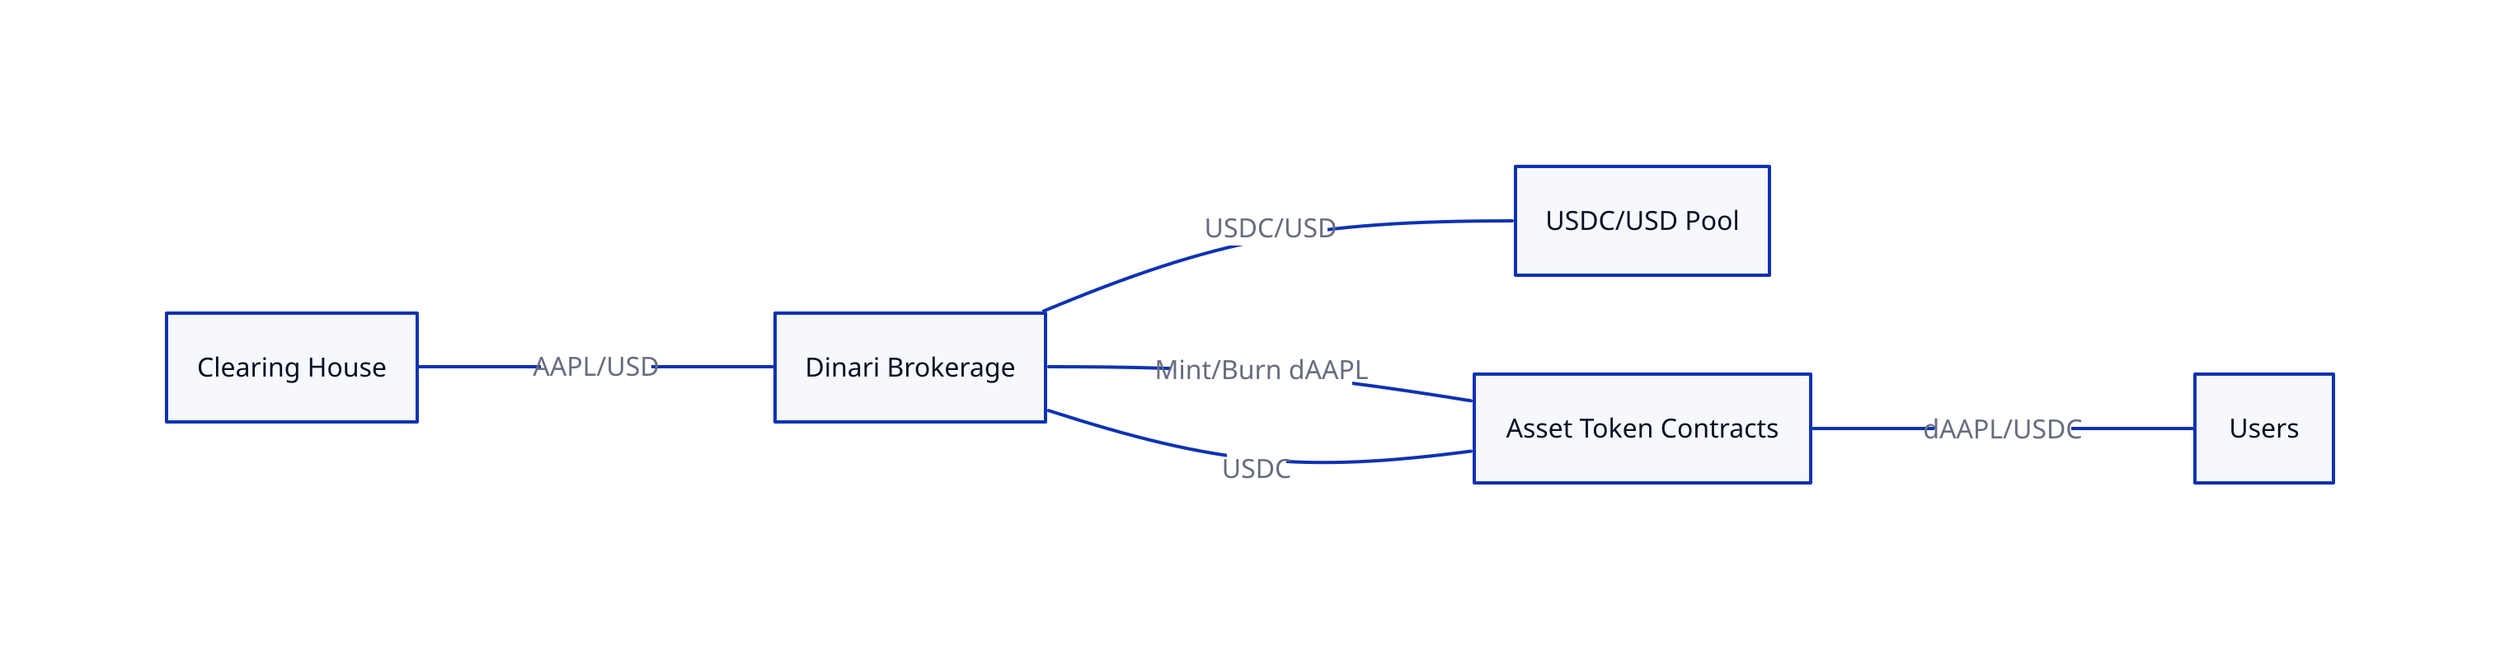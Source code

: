 direction: right

Clearing House
Dinari Brokerage
USDC/USD Pool
Asset Token Contracts
Users

Clearing House -- Dinari Brokerage: AAPL/USD
Dinari Brokerage -- USDC/USD Pool: USDC/USD
Dinari Brokerage -- Asset Token Contracts: Mint/Burn dAAPL
Dinari Brokerage -- Asset Token Contracts: USDC
Asset Token Contracts -- Users: dAAPL/USDC
